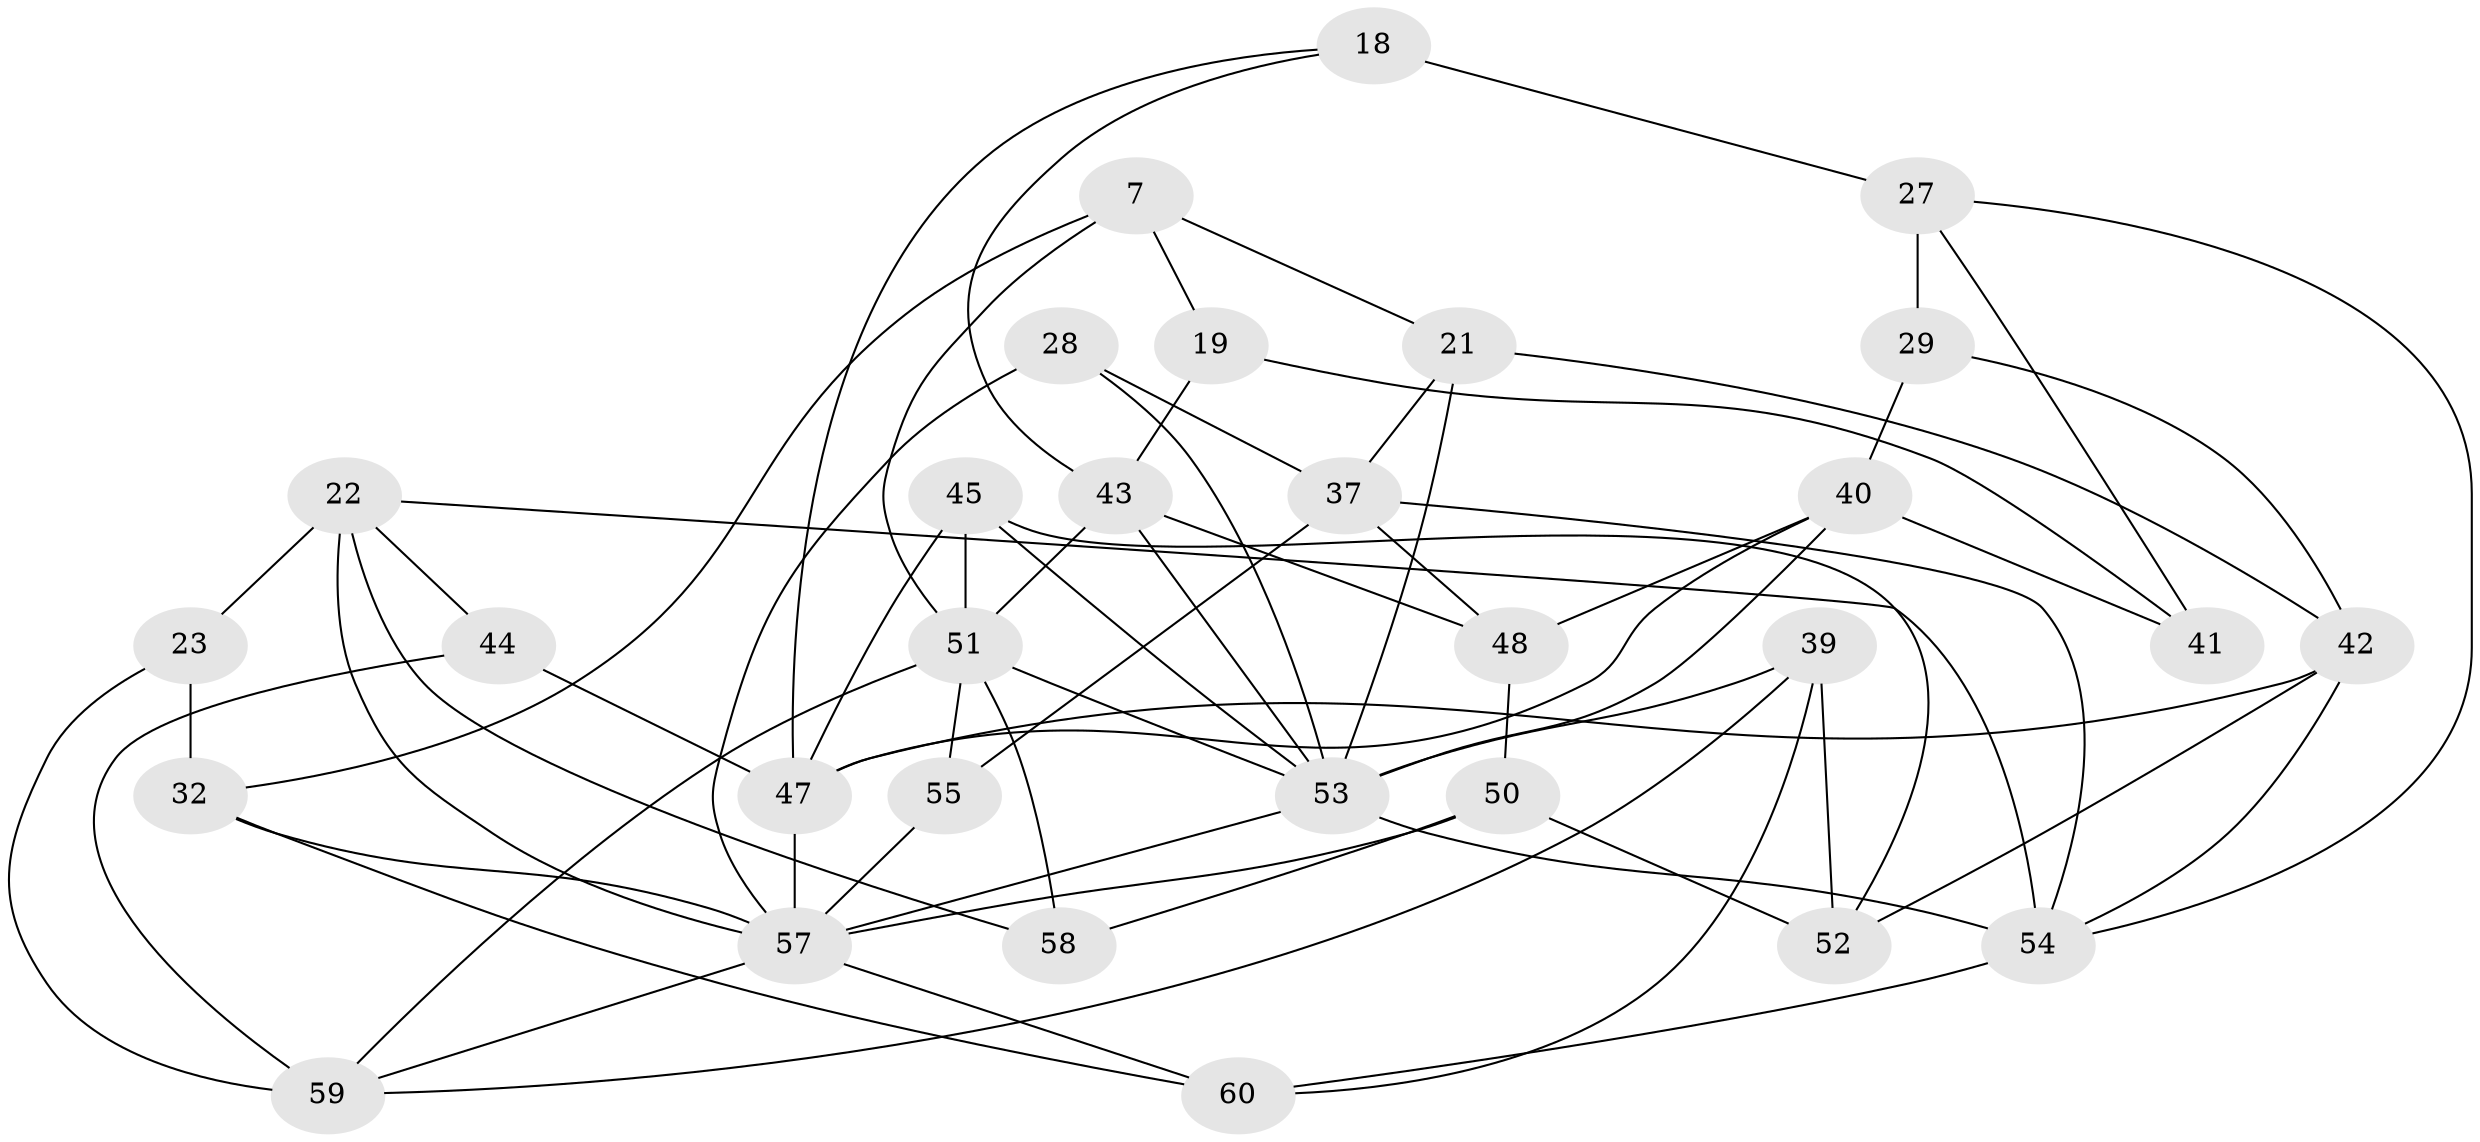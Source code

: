 // original degree distribution, {4: 1.0}
// Generated by graph-tools (version 1.1) at 2025/57/03/09/25 04:57:54]
// undirected, 30 vertices, 67 edges
graph export_dot {
graph [start="1"]
  node [color=gray90,style=filled];
  7;
  18;
  19;
  21 [super="+5"];
  22 [super="+15"];
  23;
  27 [super="+24"];
  28;
  29;
  32 [super="+16"];
  37 [super="+2"];
  39;
  40 [super="+11"];
  41;
  42 [super="+3+30"];
  43 [super="+6"];
  44;
  45;
  47 [super="+34"];
  48;
  50;
  51 [super="+26+33"];
  52;
  53 [super="+46"];
  54 [super="+49"];
  55;
  57 [super="+35+56"];
  58 [super="+1"];
  59 [super="+4"];
  60;
  7 -- 19;
  7 -- 32;
  7 -- 51;
  7 -- 21;
  18 -- 43;
  18 -- 27 [weight=2];
  18 -- 47;
  19 -- 41;
  19 -- 43 [weight=2];
  21 -- 37;
  21 -- 42 [weight=2];
  21 -- 53 [weight=2];
  22 -- 23;
  22 -- 54;
  22 -- 57 [weight=3];
  22 -- 58 [weight=2];
  22 -- 44;
  23 -- 32 [weight=2];
  23 -- 59;
  27 -- 29 [weight=2];
  27 -- 41;
  27 -- 54;
  28 -- 37;
  28 -- 57 [weight=2];
  28 -- 53;
  29 -- 40;
  29 -- 42;
  32 -- 57 [weight=2];
  32 -- 60;
  37 -- 55 [weight=2];
  37 -- 48;
  37 -- 54;
  39 -- 59;
  39 -- 60;
  39 -- 52;
  39 -- 53;
  40 -- 41 [weight=2];
  40 -- 48;
  40 -- 47;
  40 -- 53;
  42 -- 52;
  42 -- 47 [weight=2];
  42 -- 54 [weight=2];
  43 -- 48;
  43 -- 51;
  43 -- 53;
  44 -- 59 [weight=2];
  44 -- 47;
  45 -- 52;
  45 -- 51;
  45 -- 47;
  45 -- 53;
  47 -- 57 [weight=4];
  48 -- 50;
  50 -- 57;
  50 -- 52;
  50 -- 58;
  51 -- 58 [weight=3];
  51 -- 53 [weight=2];
  51 -- 55;
  51 -- 59;
  53 -- 54 [weight=2];
  53 -- 57;
  54 -- 60;
  55 -- 57;
  57 -- 59;
  57 -- 60;
}
